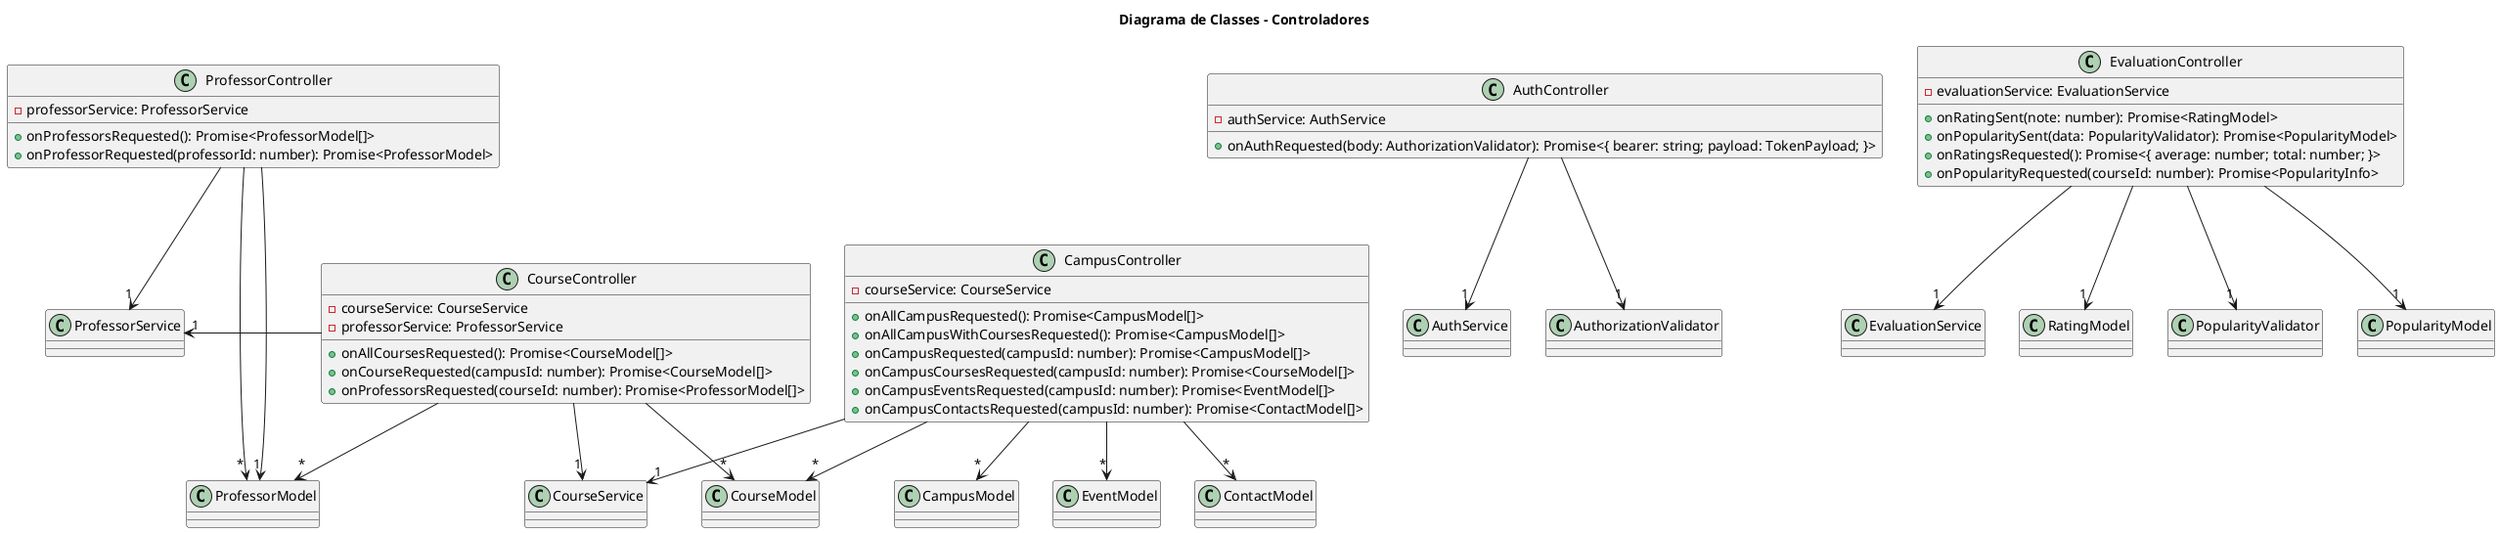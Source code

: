 @startuml "Class Diagram"

title "Diagrama de Classes - Controladores"

class AuthController {
  -authService: AuthService
  +onAuthRequested(body: AuthorizationValidator): Promise<{ bearer: string; payload: TokenPayload; }>
}

class CampusController {
  -courseService: CourseService
  +onAllCampusRequested(): Promise<CampusModel[]>
  +onAllCampusWithCoursesRequested(): Promise<CampusModel[]>
  +onCampusRequested(campusId: number): Promise<CampusModel[]>
  +onCampusCoursesRequested(campusId: number): Promise<CourseModel[]>
  +onCampusEventsRequested(campusId: number): Promise<EventModel[]>
  +onCampusContactsRequested(campusId: number): Promise<ContactModel[]>
}

class CourseController {
  -courseService: CourseService
  -professorService: ProfessorService
  +onAllCoursesRequested(): Promise<CourseModel[]>
  +onCourseRequested(campusId: number): Promise<CourseModel[]>
  +onProfessorsRequested(courseId: number): Promise<ProfessorModel[]>
}

class EvaluationController {
  -evaluationService: EvaluationService
  +onRatingSent(note: number): Promise<RatingModel>
  +onPopularitySent(data: PopularityValidator): Promise<PopularityModel>
  +onRatingsRequested(): Promise<{ average: number; total: number; }>
  +onPopularityRequested(courseId: number): Promise<PopularityInfo>
}

class ProfessorController {
  -professorService: ProfessorService
  +onProfessorsRequested(): Promise<ProfessorModel[]>
  +onProfessorRequested(professorId: number): Promise<ProfessorModel>
}

AuthController --> "1" AuthService
AuthController --> "1" AuthorizationValidator
CampusController --> "1" CourseService
CampusController --> "*" CampusModel
CampusController --> "*" CourseModel
CampusController --> "*" EventModel
CampusController --> "*" ContactModel
CourseController --> "1" CourseService
CourseController -left-> "1" ProfessorService
CourseController --> "*" CourseModel
CourseController --> "*" ProfessorModel
EvaluationController --> "1" EvaluationService
EvaluationController --> "1" RatingModel
EvaluationController --> "1" PopularityValidator
EvaluationController --> "1" PopularityModel
ProfessorController --> "1" ProfessorService
ProfessorController --> "*" ProfessorModel
ProfessorController --> "1" ProfessorModel

@enduml